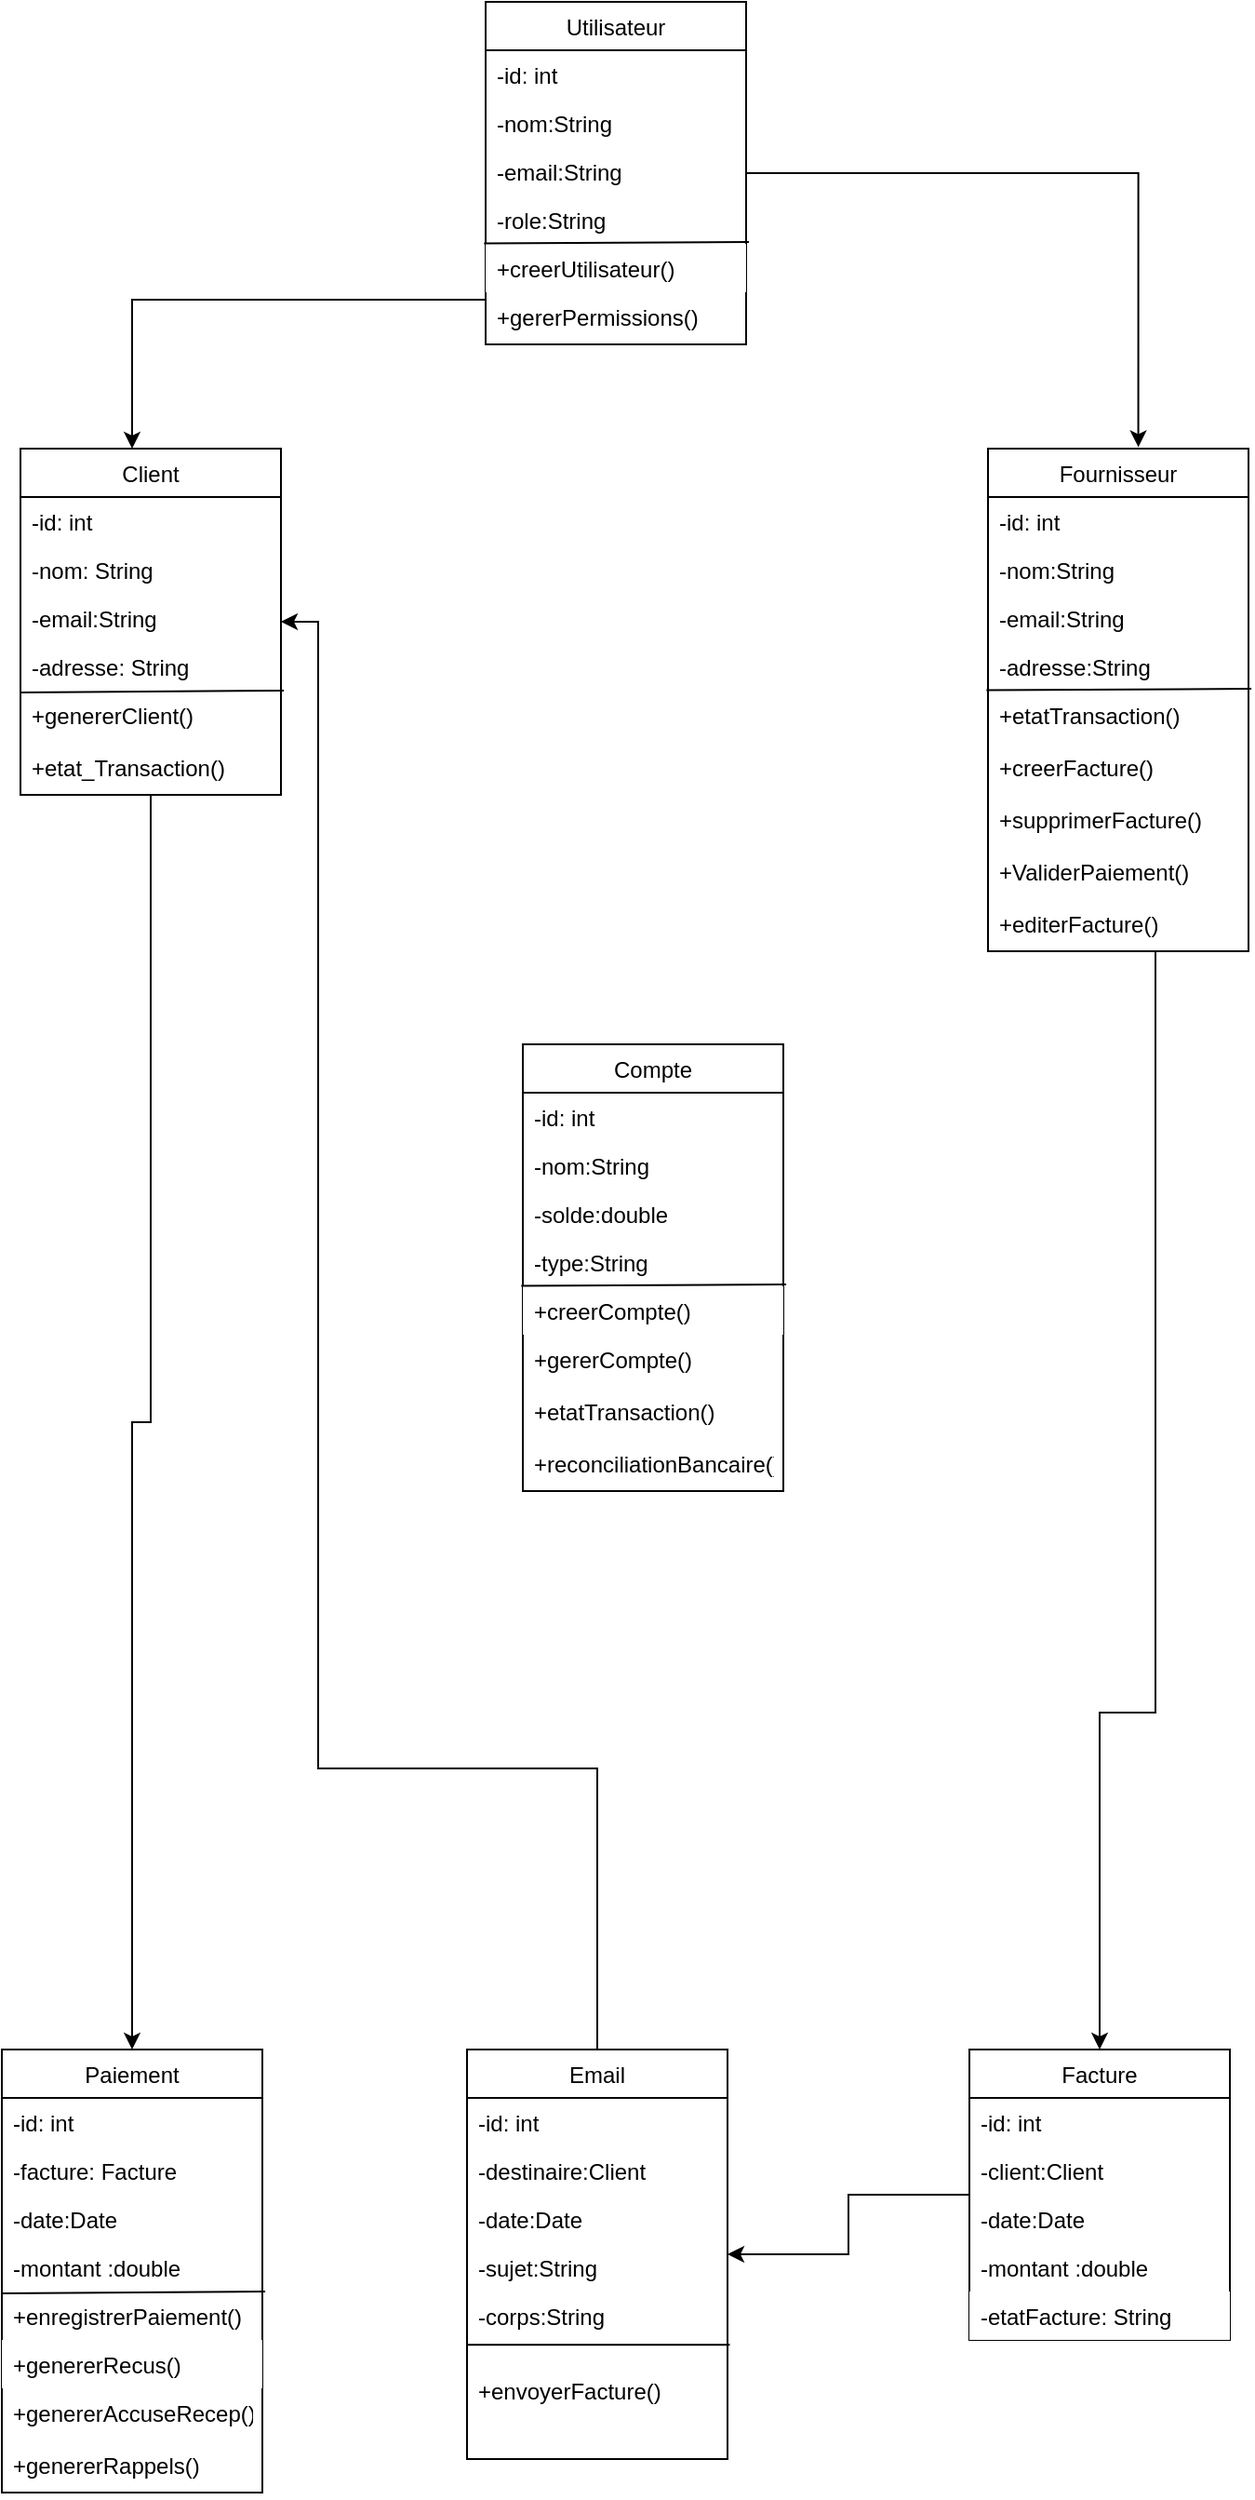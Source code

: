 <mxfile version="24.4.8" type="device">
  <diagram id="ctVOtC3z-g2fLg-qEmHF" name="Page-1">
    <mxGraphModel dx="1290" dy="1790" grid="1" gridSize="10" guides="1" tooltips="1" connect="1" arrows="1" fold="1" page="1" pageScale="1" pageWidth="827" pageHeight="1169" math="0" shadow="0">
      <root>
        <mxCell id="0" />
        <mxCell id="1" parent="0" />
        <mxCell id="fvp4PJZRVBBfH2yGS6y3-30" style="edgeStyle=orthogonalEdgeStyle;rounded=0;orthogonalLoop=1;jettySize=auto;html=1;" edge="1" parent="1" source="HaXKUH4ZEj_nUbC7WMQe-1" target="fvp4PJZRVBBfH2yGS6y3-20">
          <mxGeometry relative="1" as="geometry" />
        </mxCell>
        <mxCell id="HaXKUH4ZEj_nUbC7WMQe-1" value="Facture" style="swimlane;fontStyle=0;childLayout=stackLayout;horizontal=1;startSize=26;fillColor=none;horizontalStack=0;resizeParent=1;resizeParentMax=0;resizeLast=0;collapsible=1;marginBottom=0;" parent="1" vertex="1">
          <mxGeometry x="570" y="1010" width="140" height="156" as="geometry" />
        </mxCell>
        <mxCell id="HaXKUH4ZEj_nUbC7WMQe-2" value="-id: int" style="text;strokeColor=none;fillColor=none;align=left;verticalAlign=top;spacingLeft=4;spacingRight=4;overflow=hidden;rotatable=0;points=[[0,0.5],[1,0.5]];portConstraint=eastwest;" parent="HaXKUH4ZEj_nUbC7WMQe-1" vertex="1">
          <mxGeometry y="26" width="140" height="26" as="geometry" />
        </mxCell>
        <mxCell id="HaXKUH4ZEj_nUbC7WMQe-3" value="-client:Client" style="text;strokeColor=none;fillColor=none;align=left;verticalAlign=top;spacingLeft=4;spacingRight=4;overflow=hidden;rotatable=0;points=[[0,0.5],[1,0.5]];portConstraint=eastwest;" parent="HaXKUH4ZEj_nUbC7WMQe-1" vertex="1">
          <mxGeometry y="52" width="140" height="26" as="geometry" />
        </mxCell>
        <mxCell id="HaXKUH4ZEj_nUbC7WMQe-4" value="-date:Date&#xa;" style="text;strokeColor=none;fillColor=none;align=left;verticalAlign=top;spacingLeft=4;spacingRight=4;overflow=hidden;rotatable=0;points=[[0,0.5],[1,0.5]];portConstraint=eastwest;" parent="HaXKUH4ZEj_nUbC7WMQe-1" vertex="1">
          <mxGeometry y="78" width="140" height="26" as="geometry" />
        </mxCell>
        <mxCell id="HaXKUH4ZEj_nUbC7WMQe-13" value="-montant :double" style="text;strokeColor=none;fillColor=none;align=left;verticalAlign=top;spacingLeft=4;spacingRight=4;overflow=hidden;rotatable=0;points=[[0,0.5],[1,0.5]];portConstraint=eastwest;" parent="HaXKUH4ZEj_nUbC7WMQe-1" vertex="1">
          <mxGeometry y="104" width="140" height="26" as="geometry" />
        </mxCell>
        <mxCell id="HaXKUH4ZEj_nUbC7WMQe-20" value="-etatFacture: String" style="text;align=left;verticalAlign=top;spacingLeft=4;spacingRight=4;overflow=hidden;rotatable=0;points=[[0,0.5],[1,0.5]];portConstraint=eastwest;labelBorderColor=none;fillColor=#ffffff;gradientColor=#ffffff;gradientDirection=north;" parent="HaXKUH4ZEj_nUbC7WMQe-1" vertex="1">
          <mxGeometry y="130" width="140" height="26" as="geometry" />
        </mxCell>
        <mxCell id="ccQdBkuDIA9VVCAcw9cG-12" value="Paiement" style="swimlane;fontStyle=0;childLayout=stackLayout;horizontal=1;startSize=26;fillColor=none;horizontalStack=0;resizeParent=1;resizeParentMax=0;resizeLast=0;collapsible=1;marginBottom=0;" parent="1" vertex="1">
          <mxGeometry x="50" y="1010" width="140" height="238" as="geometry" />
        </mxCell>
        <mxCell id="ccQdBkuDIA9VVCAcw9cG-13" value="-id: int" style="text;strokeColor=none;fillColor=none;align=left;verticalAlign=top;spacingLeft=4;spacingRight=4;overflow=hidden;rotatable=0;points=[[0,0.5],[1,0.5]];portConstraint=eastwest;" parent="ccQdBkuDIA9VVCAcw9cG-12" vertex="1">
          <mxGeometry y="26" width="140" height="26" as="geometry" />
        </mxCell>
        <mxCell id="ccQdBkuDIA9VVCAcw9cG-14" value="-facture: Facture" style="text;strokeColor=none;fillColor=none;align=left;verticalAlign=top;spacingLeft=4;spacingRight=4;overflow=hidden;rotatable=0;points=[[0,0.5],[1,0.5]];portConstraint=eastwest;" parent="ccQdBkuDIA9VVCAcw9cG-12" vertex="1">
          <mxGeometry y="52" width="140" height="26" as="geometry" />
        </mxCell>
        <mxCell id="ccQdBkuDIA9VVCAcw9cG-15" value="-date:Date&#xa;" style="text;strokeColor=none;fillColor=none;align=left;verticalAlign=top;spacingLeft=4;spacingRight=4;overflow=hidden;rotatable=0;points=[[0,0.5],[1,0.5]];portConstraint=eastwest;" parent="ccQdBkuDIA9VVCAcw9cG-12" vertex="1">
          <mxGeometry y="78" width="140" height="26" as="geometry" />
        </mxCell>
        <mxCell id="ccQdBkuDIA9VVCAcw9cG-16" value="-montant :double" style="text;strokeColor=none;fillColor=none;align=left;verticalAlign=top;spacingLeft=4;spacingRight=4;overflow=hidden;rotatable=0;points=[[0,0.5],[1,0.5]];portConstraint=eastwest;" parent="ccQdBkuDIA9VVCAcw9cG-12" vertex="1">
          <mxGeometry y="104" width="140" height="26" as="geometry" />
        </mxCell>
        <mxCell id="ccQdBkuDIA9VVCAcw9cG-20" value="" style="shape=link;html=1;width=0;exitX=1.011;exitY=0.962;exitDx=0;exitDy=0;exitPerimeter=0;" parent="ccQdBkuDIA9VVCAcw9cG-12" edge="1">
          <mxGeometry width="100" relative="1" as="geometry">
            <mxPoint x="141.54" y="130.002" as="sourcePoint" />
            <mxPoint y="130.99" as="targetPoint" />
          </mxGeometry>
        </mxCell>
        <mxCell id="ccQdBkuDIA9VVCAcw9cG-17" value="+enregistrerPaiement()" style="text;strokeColor=none;fillColor=none;align=left;verticalAlign=top;spacingLeft=4;spacingRight=4;overflow=hidden;rotatable=0;points=[[0,0.5],[1,0.5]];portConstraint=eastwest;" parent="ccQdBkuDIA9VVCAcw9cG-12" vertex="1">
          <mxGeometry y="130" width="140" height="26" as="geometry" />
        </mxCell>
        <mxCell id="ccQdBkuDIA9VVCAcw9cG-18" value="+genererRecus()" style="text;align=left;verticalAlign=top;spacingLeft=4;spacingRight=4;overflow=hidden;rotatable=0;points=[[0,0.5],[1,0.5]];portConstraint=eastwest;labelBorderColor=none;fillColor=#ffffff;gradientColor=#ffffff;gradientDirection=north;" parent="ccQdBkuDIA9VVCAcw9cG-12" vertex="1">
          <mxGeometry y="156" width="140" height="26" as="geometry" />
        </mxCell>
        <mxCell id="ccQdBkuDIA9VVCAcw9cG-19" value="+genererAccuseRecep()" style="text;fillColor=none;align=left;verticalAlign=top;spacingLeft=4;spacingRight=4;overflow=hidden;rotatable=0;points=[[0,0.5],[1,0.5]];portConstraint=eastwest;" parent="ccQdBkuDIA9VVCAcw9cG-12" vertex="1">
          <mxGeometry y="182" width="140" height="28" as="geometry" />
        </mxCell>
        <mxCell id="ccQdBkuDIA9VVCAcw9cG-21" value="+genererRappels()" style="text;fillColor=none;align=left;verticalAlign=top;spacingLeft=4;spacingRight=4;overflow=hidden;rotatable=0;points=[[0,0.5],[1,0.5]];portConstraint=eastwest;" parent="ccQdBkuDIA9VVCAcw9cG-12" vertex="1">
          <mxGeometry y="210" width="140" height="28" as="geometry" />
        </mxCell>
        <mxCell id="fvp4PJZRVBBfH2yGS6y3-32" style="edgeStyle=orthogonalEdgeStyle;rounded=0;orthogonalLoop=1;jettySize=auto;html=1;" edge="1" parent="1" source="ccQdBkuDIA9VVCAcw9cG-25" target="ccQdBkuDIA9VVCAcw9cG-12">
          <mxGeometry relative="1" as="geometry" />
        </mxCell>
        <mxCell id="ccQdBkuDIA9VVCAcw9cG-25" value="Client" style="swimlane;fontStyle=0;childLayout=stackLayout;horizontal=1;startSize=26;fillColor=none;horizontalStack=0;resizeParent=1;resizeParentMax=0;resizeLast=0;collapsible=1;marginBottom=0;" parent="1" vertex="1">
          <mxGeometry x="60" y="150" width="140" height="186" as="geometry" />
        </mxCell>
        <mxCell id="ccQdBkuDIA9VVCAcw9cG-26" value="-id: int" style="text;strokeColor=none;fillColor=none;align=left;verticalAlign=top;spacingLeft=4;spacingRight=4;overflow=hidden;rotatable=0;points=[[0,0.5],[1,0.5]];portConstraint=eastwest;" parent="ccQdBkuDIA9VVCAcw9cG-25" vertex="1">
          <mxGeometry y="26" width="140" height="26" as="geometry" />
        </mxCell>
        <mxCell id="ccQdBkuDIA9VVCAcw9cG-27" value="-nom: String" style="text;strokeColor=none;fillColor=none;align=left;verticalAlign=top;spacingLeft=4;spacingRight=4;overflow=hidden;rotatable=0;points=[[0,0.5],[1,0.5]];portConstraint=eastwest;" parent="ccQdBkuDIA9VVCAcw9cG-25" vertex="1">
          <mxGeometry y="52" width="140" height="26" as="geometry" />
        </mxCell>
        <mxCell id="ccQdBkuDIA9VVCAcw9cG-28" value="-email:String" style="text;strokeColor=none;fillColor=none;align=left;verticalAlign=top;spacingLeft=4;spacingRight=4;overflow=hidden;rotatable=0;points=[[0,0.5],[1,0.5]];portConstraint=eastwest;" parent="ccQdBkuDIA9VVCAcw9cG-25" vertex="1">
          <mxGeometry y="78" width="140" height="26" as="geometry" />
        </mxCell>
        <mxCell id="ccQdBkuDIA9VVCAcw9cG-29" value="-adresse: String" style="text;strokeColor=none;fillColor=none;align=left;verticalAlign=top;spacingLeft=4;spacingRight=4;overflow=hidden;rotatable=0;points=[[0,0.5],[1,0.5]];portConstraint=eastwest;" parent="ccQdBkuDIA9VVCAcw9cG-25" vertex="1">
          <mxGeometry y="104" width="140" height="26" as="geometry" />
        </mxCell>
        <mxCell id="ccQdBkuDIA9VVCAcw9cG-33" value="" style="shape=link;html=1;width=0;exitX=1.011;exitY=0.962;exitDx=0;exitDy=0;exitPerimeter=0;" parent="ccQdBkuDIA9VVCAcw9cG-25" edge="1">
          <mxGeometry width="100" relative="1" as="geometry">
            <mxPoint x="141.54" y="130.002" as="sourcePoint" />
            <mxPoint y="130.99" as="targetPoint" />
          </mxGeometry>
        </mxCell>
        <mxCell id="ccQdBkuDIA9VVCAcw9cG-35" value="+genererClient()" style="text;fillColor=none;align=left;verticalAlign=top;spacingLeft=4;spacingRight=4;overflow=hidden;rotatable=0;points=[[0,0.5],[1,0.5]];portConstraint=eastwest;" parent="ccQdBkuDIA9VVCAcw9cG-25" vertex="1">
          <mxGeometry y="130" width="140" height="28" as="geometry" />
        </mxCell>
        <mxCell id="ccQdBkuDIA9VVCAcw9cG-36" value="+etat_Transaction()" style="text;fillColor=none;align=left;verticalAlign=top;spacingLeft=4;spacingRight=4;overflow=hidden;rotatable=0;points=[[0,0.5],[1,0.5]];portConstraint=eastwest;" parent="ccQdBkuDIA9VVCAcw9cG-25" vertex="1">
          <mxGeometry y="158" width="140" height="28" as="geometry" />
        </mxCell>
        <mxCell id="fvp4PJZRVBBfH2yGS6y3-17" style="edgeStyle=orthogonalEdgeStyle;rounded=0;orthogonalLoop=1;jettySize=auto;html=1;" edge="1" parent="1" source="fvp4PJZRVBBfH2yGS6y3-39" target="ccQdBkuDIA9VVCAcw9cG-25">
          <mxGeometry relative="1" as="geometry">
            <Array as="points">
              <mxPoint x="120" y="70" />
            </Array>
          </mxGeometry>
        </mxCell>
        <mxCell id="ccQdBkuDIA9VVCAcw9cG-37" value="Compte" style="swimlane;fontStyle=0;childLayout=stackLayout;horizontal=1;startSize=26;fillColor=none;horizontalStack=0;resizeParent=1;resizeParentMax=0;resizeLast=0;collapsible=1;marginBottom=0;" parent="1" vertex="1">
          <mxGeometry x="330" y="470" width="140" height="240" as="geometry" />
        </mxCell>
        <mxCell id="ccQdBkuDIA9VVCAcw9cG-38" value="-id: int" style="text;strokeColor=none;fillColor=none;align=left;verticalAlign=top;spacingLeft=4;spacingRight=4;overflow=hidden;rotatable=0;points=[[0,0.5],[1,0.5]];portConstraint=eastwest;" parent="ccQdBkuDIA9VVCAcw9cG-37" vertex="1">
          <mxGeometry y="26" width="140" height="26" as="geometry" />
        </mxCell>
        <mxCell id="ccQdBkuDIA9VVCAcw9cG-39" value="-nom:String" style="text;strokeColor=none;fillColor=none;align=left;verticalAlign=top;spacingLeft=4;spacingRight=4;overflow=hidden;rotatable=0;points=[[0,0.5],[1,0.5]];portConstraint=eastwest;" parent="ccQdBkuDIA9VVCAcw9cG-37" vertex="1">
          <mxGeometry y="52" width="140" height="26" as="geometry" />
        </mxCell>
        <mxCell id="ccQdBkuDIA9VVCAcw9cG-40" value="-solde:double" style="text;strokeColor=none;fillColor=none;align=left;verticalAlign=top;spacingLeft=4;spacingRight=4;overflow=hidden;rotatable=0;points=[[0,0.5],[1,0.5]];portConstraint=eastwest;" parent="ccQdBkuDIA9VVCAcw9cG-37" vertex="1">
          <mxGeometry y="78" width="140" height="26" as="geometry" />
        </mxCell>
        <mxCell id="ccQdBkuDIA9VVCAcw9cG-42" value="-type:String" style="text;strokeColor=none;fillColor=none;align=left;verticalAlign=top;spacingLeft=4;spacingRight=4;overflow=hidden;rotatable=0;points=[[0,0.5],[1,0.5]];portConstraint=eastwest;" parent="ccQdBkuDIA9VVCAcw9cG-37" vertex="1">
          <mxGeometry y="104" width="140" height="26" as="geometry" />
        </mxCell>
        <mxCell id="ccQdBkuDIA9VVCAcw9cG-43" value="+creerCompte()" style="text;align=left;verticalAlign=top;spacingLeft=4;spacingRight=4;overflow=hidden;rotatable=0;points=[[0,0.5],[1,0.5]];portConstraint=eastwest;labelBorderColor=none;fillColor=#ffffff;gradientColor=#ffffff;gradientDirection=north;" parent="ccQdBkuDIA9VVCAcw9cG-37" vertex="1">
          <mxGeometry y="130" width="140" height="26" as="geometry" />
        </mxCell>
        <mxCell id="ccQdBkuDIA9VVCAcw9cG-44" value="+gererCompte()" style="text;fillColor=none;align=left;verticalAlign=top;spacingLeft=4;spacingRight=4;overflow=hidden;rotatable=0;points=[[0,0.5],[1,0.5]];portConstraint=eastwest;" parent="ccQdBkuDIA9VVCAcw9cG-37" vertex="1">
          <mxGeometry y="156" width="140" height="28" as="geometry" />
        </mxCell>
        <mxCell id="ccQdBkuDIA9VVCAcw9cG-45" value="" style="shape=link;html=1;width=0;exitX=1.011;exitY=0.962;exitDx=0;exitDy=0;exitPerimeter=0;entryX=-0.006;entryY=-0.008;entryDx=0;entryDy=0;entryPerimeter=0;" parent="ccQdBkuDIA9VVCAcw9cG-37" source="ccQdBkuDIA9VVCAcw9cG-42" target="ccQdBkuDIA9VVCAcw9cG-43" edge="1">
          <mxGeometry width="100" relative="1" as="geometry">
            <mxPoint x="-100" y="59" as="sourcePoint" />
            <mxPoint y="156" as="targetPoint" />
          </mxGeometry>
        </mxCell>
        <mxCell id="ccQdBkuDIA9VVCAcw9cG-46" value="+etatTransaction()" style="text;fillColor=none;align=left;verticalAlign=top;spacingLeft=4;spacingRight=4;overflow=hidden;rotatable=0;points=[[0,0.5],[1,0.5]];portConstraint=eastwest;" parent="ccQdBkuDIA9VVCAcw9cG-37" vertex="1">
          <mxGeometry y="184" width="140" height="28" as="geometry" />
        </mxCell>
        <mxCell id="ccQdBkuDIA9VVCAcw9cG-48" value="+reconciliationBancaire()" style="text;fillColor=none;align=left;verticalAlign=top;spacingLeft=4;spacingRight=4;overflow=hidden;rotatable=0;points=[[0,0.5],[1,0.5]];portConstraint=eastwest;" parent="ccQdBkuDIA9VVCAcw9cG-37" vertex="1">
          <mxGeometry y="212" width="140" height="28" as="geometry" />
        </mxCell>
        <mxCell id="fvp4PJZRVBBfH2yGS6y3-18" style="edgeStyle=orthogonalEdgeStyle;rounded=0;orthogonalLoop=1;jettySize=auto;html=1;" edge="1" parent="1" source="fvp4PJZRVBBfH2yGS6y3-5" target="HaXKUH4ZEj_nUbC7WMQe-1">
          <mxGeometry relative="1" as="geometry">
            <Array as="points">
              <mxPoint x="670" y="829" />
            </Array>
          </mxGeometry>
        </mxCell>
        <mxCell id="fvp4PJZRVBBfH2yGS6y3-5" value="Fournisseur" style="swimlane;fontStyle=0;childLayout=stackLayout;horizontal=1;startSize=26;fillColor=none;horizontalStack=0;resizeParent=1;resizeParentMax=0;resizeLast=0;collapsible=1;marginBottom=0;" vertex="1" parent="1">
          <mxGeometry x="580" y="150" width="140" height="270" as="geometry" />
        </mxCell>
        <mxCell id="fvp4PJZRVBBfH2yGS6y3-6" value="-id: int" style="text;strokeColor=none;fillColor=none;align=left;verticalAlign=top;spacingLeft=4;spacingRight=4;overflow=hidden;rotatable=0;points=[[0,0.5],[1,0.5]];portConstraint=eastwest;" vertex="1" parent="fvp4PJZRVBBfH2yGS6y3-5">
          <mxGeometry y="26" width="140" height="26" as="geometry" />
        </mxCell>
        <mxCell id="fvp4PJZRVBBfH2yGS6y3-7" value="-nom:String" style="text;strokeColor=none;fillColor=none;align=left;verticalAlign=top;spacingLeft=4;spacingRight=4;overflow=hidden;rotatable=0;points=[[0,0.5],[1,0.5]];portConstraint=eastwest;" vertex="1" parent="fvp4PJZRVBBfH2yGS6y3-5">
          <mxGeometry y="52" width="140" height="26" as="geometry" />
        </mxCell>
        <mxCell id="fvp4PJZRVBBfH2yGS6y3-8" value="-email:String" style="text;strokeColor=none;fillColor=none;align=left;verticalAlign=top;spacingLeft=4;spacingRight=4;overflow=hidden;rotatable=0;points=[[0,0.5],[1,0.5]];portConstraint=eastwest;" vertex="1" parent="fvp4PJZRVBBfH2yGS6y3-5">
          <mxGeometry y="78" width="140" height="26" as="geometry" />
        </mxCell>
        <mxCell id="fvp4PJZRVBBfH2yGS6y3-9" value="-adresse:String" style="text;strokeColor=none;fillColor=none;align=left;verticalAlign=top;spacingLeft=4;spacingRight=4;overflow=hidden;rotatable=0;points=[[0,0.5],[1,0.5]];portConstraint=eastwest;" vertex="1" parent="fvp4PJZRVBBfH2yGS6y3-5">
          <mxGeometry y="104" width="140" height="26" as="geometry" />
        </mxCell>
        <mxCell id="fvp4PJZRVBBfH2yGS6y3-12" value="" style="shape=link;html=1;width=0;exitX=1.011;exitY=0.962;exitDx=0;exitDy=0;exitPerimeter=0;entryX=-0.006;entryY=-0.008;entryDx=0;entryDy=0;entryPerimeter=0;" edge="1" parent="fvp4PJZRVBBfH2yGS6y3-5" source="fvp4PJZRVBBfH2yGS6y3-9">
          <mxGeometry width="100" relative="1" as="geometry">
            <mxPoint x="-100" y="59" as="sourcePoint" />
            <mxPoint x="-0.84" y="129.792" as="targetPoint" />
          </mxGeometry>
        </mxCell>
        <mxCell id="fvp4PJZRVBBfH2yGS6y3-13" value="+etatTransaction()" style="text;fillColor=none;align=left;verticalAlign=top;spacingLeft=4;spacingRight=4;overflow=hidden;rotatable=0;points=[[0,0.5],[1,0.5]];portConstraint=eastwest;" vertex="1" parent="fvp4PJZRVBBfH2yGS6y3-5">
          <mxGeometry y="130" width="140" height="28" as="geometry" />
        </mxCell>
        <mxCell id="fvp4PJZRVBBfH2yGS6y3-56" value="+creerFacture()" style="text;fillColor=none;align=left;verticalAlign=top;spacingLeft=4;spacingRight=4;overflow=hidden;rotatable=0;points=[[0,0.5],[1,0.5]];portConstraint=eastwest;" vertex="1" parent="fvp4PJZRVBBfH2yGS6y3-5">
          <mxGeometry y="158" width="140" height="28" as="geometry" />
        </mxCell>
        <mxCell id="fvp4PJZRVBBfH2yGS6y3-57" value="+supprimerFacture()" style="text;fillColor=none;align=left;verticalAlign=top;spacingLeft=4;spacingRight=4;overflow=hidden;rotatable=0;points=[[0,0.5],[1,0.5]];portConstraint=eastwest;" vertex="1" parent="fvp4PJZRVBBfH2yGS6y3-5">
          <mxGeometry y="186" width="140" height="28" as="geometry" />
        </mxCell>
        <mxCell id="fvp4PJZRVBBfH2yGS6y3-58" value="+ValiderPaiement()" style="text;fillColor=none;align=left;verticalAlign=top;spacingLeft=4;spacingRight=4;overflow=hidden;rotatable=0;points=[[0,0.5],[1,0.5]];portConstraint=eastwest;" vertex="1" parent="fvp4PJZRVBBfH2yGS6y3-5">
          <mxGeometry y="214" width="140" height="28" as="geometry" />
        </mxCell>
        <mxCell id="fvp4PJZRVBBfH2yGS6y3-59" value="+editerFacture()" style="text;fillColor=none;align=left;verticalAlign=top;spacingLeft=4;spacingRight=4;overflow=hidden;rotatable=0;points=[[0,0.5],[1,0.5]];portConstraint=eastwest;" vertex="1" parent="fvp4PJZRVBBfH2yGS6y3-5">
          <mxGeometry y="242" width="140" height="28" as="geometry" />
        </mxCell>
        <mxCell id="fvp4PJZRVBBfH2yGS6y3-16" style="edgeStyle=orthogonalEdgeStyle;rounded=0;orthogonalLoop=1;jettySize=auto;html=1;entryX=0.577;entryY=-0.003;entryDx=0;entryDy=0;entryPerimeter=0;" edge="1" parent="1" source="fvp4PJZRVBBfH2yGS6y3-33" target="fvp4PJZRVBBfH2yGS6y3-5">
          <mxGeometry relative="1" as="geometry" />
        </mxCell>
        <mxCell id="fvp4PJZRVBBfH2yGS6y3-31" style="edgeStyle=orthogonalEdgeStyle;rounded=0;orthogonalLoop=1;jettySize=auto;html=1;" edge="1" parent="1" source="fvp4PJZRVBBfH2yGS6y3-20" target="ccQdBkuDIA9VVCAcw9cG-25">
          <mxGeometry relative="1" as="geometry">
            <Array as="points">
              <mxPoint x="370" y="859" />
              <mxPoint x="220" y="859" />
              <mxPoint x="220" y="243" />
            </Array>
          </mxGeometry>
        </mxCell>
        <mxCell id="fvp4PJZRVBBfH2yGS6y3-20" value="Email" style="swimlane;fontStyle=0;childLayout=stackLayout;horizontal=1;startSize=26;fillColor=none;horizontalStack=0;resizeParent=1;resizeParentMax=0;resizeLast=0;collapsible=1;marginBottom=0;" vertex="1" parent="1">
          <mxGeometry x="300" y="1010" width="140" height="220" as="geometry" />
        </mxCell>
        <mxCell id="fvp4PJZRVBBfH2yGS6y3-21" value="-id: int" style="text;strokeColor=none;fillColor=none;align=left;verticalAlign=top;spacingLeft=4;spacingRight=4;overflow=hidden;rotatable=0;points=[[0,0.5],[1,0.5]];portConstraint=eastwest;" vertex="1" parent="fvp4PJZRVBBfH2yGS6y3-20">
          <mxGeometry y="26" width="140" height="26" as="geometry" />
        </mxCell>
        <mxCell id="fvp4PJZRVBBfH2yGS6y3-22" value="-destinaire:Client" style="text;strokeColor=none;fillColor=none;align=left;verticalAlign=top;spacingLeft=4;spacingRight=4;overflow=hidden;rotatable=0;points=[[0,0.5],[1,0.5]];portConstraint=eastwest;" vertex="1" parent="fvp4PJZRVBBfH2yGS6y3-20">
          <mxGeometry y="52" width="140" height="26" as="geometry" />
        </mxCell>
        <mxCell id="fvp4PJZRVBBfH2yGS6y3-23" value="-date:Date&#xa;" style="text;strokeColor=none;fillColor=none;align=left;verticalAlign=top;spacingLeft=4;spacingRight=4;overflow=hidden;rotatable=0;points=[[0,0.5],[1,0.5]];portConstraint=eastwest;" vertex="1" parent="fvp4PJZRVBBfH2yGS6y3-20">
          <mxGeometry y="78" width="140" height="26" as="geometry" />
        </mxCell>
        <mxCell id="fvp4PJZRVBBfH2yGS6y3-24" value="-sujet:String" style="text;strokeColor=none;fillColor=none;align=left;verticalAlign=top;spacingLeft=4;spacingRight=4;overflow=hidden;rotatable=0;points=[[0,0.5],[1,0.5]];portConstraint=eastwest;" vertex="1" parent="fvp4PJZRVBBfH2yGS6y3-20">
          <mxGeometry y="104" width="140" height="26" as="geometry" />
        </mxCell>
        <mxCell id="fvp4PJZRVBBfH2yGS6y3-46" value="-corps:String" style="text;strokeColor=none;fillColor=none;align=left;verticalAlign=top;spacingLeft=4;spacingRight=4;overflow=hidden;rotatable=0;points=[[0,0.5],[1,0.5]];portConstraint=eastwest;" vertex="1" parent="fvp4PJZRVBBfH2yGS6y3-20">
          <mxGeometry y="130" width="140" height="40" as="geometry" />
        </mxCell>
        <mxCell id="fvp4PJZRVBBfH2yGS6y3-47" value="+envoyerFacture()" style="text;strokeColor=none;fillColor=none;align=left;verticalAlign=top;spacingLeft=4;spacingRight=4;overflow=hidden;rotatable=0;points=[[0,0.5],[1,0.5]];portConstraint=eastwest;" vertex="1" parent="fvp4PJZRVBBfH2yGS6y3-20">
          <mxGeometry y="170" width="140" height="50" as="geometry" />
        </mxCell>
        <mxCell id="fvp4PJZRVBBfH2yGS6y3-48" value="" style="endArrow=none;html=1;rounded=0;entryX=1.009;entryY=0.715;entryDx=0;entryDy=0;entryPerimeter=0;exitX=-0.003;exitY=0.715;exitDx=0;exitDy=0;exitPerimeter=0;" edge="1" parent="fvp4PJZRVBBfH2yGS6y3-20" source="fvp4PJZRVBBfH2yGS6y3-46" target="fvp4PJZRVBBfH2yGS6y3-46">
          <mxGeometry width="50" height="50" relative="1" as="geometry">
            <mxPoint x="190" y="-30" as="sourcePoint" />
            <mxPoint x="240" y="-80" as="targetPoint" />
            <Array as="points" />
          </mxGeometry>
        </mxCell>
        <mxCell id="fvp4PJZRVBBfH2yGS6y3-33" value="Utilisateur" style="swimlane;fontStyle=0;childLayout=stackLayout;horizontal=1;startSize=26;fillColor=none;horizontalStack=0;resizeParent=1;resizeParentMax=0;resizeLast=0;collapsible=1;marginBottom=0;" vertex="1" parent="1">
          <mxGeometry x="310" y="-90" width="140" height="184" as="geometry" />
        </mxCell>
        <mxCell id="fvp4PJZRVBBfH2yGS6y3-34" value="-id: int" style="text;strokeColor=none;fillColor=none;align=left;verticalAlign=top;spacingLeft=4;spacingRight=4;overflow=hidden;rotatable=0;points=[[0,0.5],[1,0.5]];portConstraint=eastwest;" vertex="1" parent="fvp4PJZRVBBfH2yGS6y3-33">
          <mxGeometry y="26" width="140" height="26" as="geometry" />
        </mxCell>
        <mxCell id="fvp4PJZRVBBfH2yGS6y3-35" value="-nom:String" style="text;strokeColor=none;fillColor=none;align=left;verticalAlign=top;spacingLeft=4;spacingRight=4;overflow=hidden;rotatable=0;points=[[0,0.5],[1,0.5]];portConstraint=eastwest;" vertex="1" parent="fvp4PJZRVBBfH2yGS6y3-33">
          <mxGeometry y="52" width="140" height="26" as="geometry" />
        </mxCell>
        <mxCell id="fvp4PJZRVBBfH2yGS6y3-36" value="-email:String" style="text;strokeColor=none;fillColor=none;align=left;verticalAlign=top;spacingLeft=4;spacingRight=4;overflow=hidden;rotatable=0;points=[[0,0.5],[1,0.5]];portConstraint=eastwest;" vertex="1" parent="fvp4PJZRVBBfH2yGS6y3-33">
          <mxGeometry y="78" width="140" height="26" as="geometry" />
        </mxCell>
        <mxCell id="fvp4PJZRVBBfH2yGS6y3-37" value="-role:String" style="text;strokeColor=none;fillColor=none;align=left;verticalAlign=top;spacingLeft=4;spacingRight=4;overflow=hidden;rotatable=0;points=[[0,0.5],[1,0.5]];portConstraint=eastwest;" vertex="1" parent="fvp4PJZRVBBfH2yGS6y3-33">
          <mxGeometry y="104" width="140" height="26" as="geometry" />
        </mxCell>
        <mxCell id="fvp4PJZRVBBfH2yGS6y3-38" value="+creerUtilisateur()" style="text;align=left;verticalAlign=top;spacingLeft=4;spacingRight=4;overflow=hidden;rotatable=0;points=[[0,0.5],[1,0.5]];portConstraint=eastwest;labelBorderColor=none;fillColor=#ffffff;gradientColor=#ffffff;gradientDirection=north;" vertex="1" parent="fvp4PJZRVBBfH2yGS6y3-33">
          <mxGeometry y="130" width="140" height="26" as="geometry" />
        </mxCell>
        <mxCell id="fvp4PJZRVBBfH2yGS6y3-39" value="+gererPermissions()" style="text;fillColor=none;align=left;verticalAlign=top;spacingLeft=4;spacingRight=4;overflow=hidden;rotatable=0;points=[[0,0.5],[1,0.5]];portConstraint=eastwest;" vertex="1" parent="fvp4PJZRVBBfH2yGS6y3-33">
          <mxGeometry y="156" width="140" height="28" as="geometry" />
        </mxCell>
        <mxCell id="fvp4PJZRVBBfH2yGS6y3-40" value="" style="shape=link;html=1;width=0;exitX=1.011;exitY=0.962;exitDx=0;exitDy=0;exitPerimeter=0;entryX=-0.006;entryY=-0.008;entryDx=0;entryDy=0;entryPerimeter=0;" edge="1" parent="fvp4PJZRVBBfH2yGS6y3-33" source="fvp4PJZRVBBfH2yGS6y3-37" target="fvp4PJZRVBBfH2yGS6y3-38">
          <mxGeometry width="100" relative="1" as="geometry">
            <mxPoint x="-100" y="59" as="sourcePoint" />
            <mxPoint y="156" as="targetPoint" />
          </mxGeometry>
        </mxCell>
      </root>
    </mxGraphModel>
  </diagram>
</mxfile>
